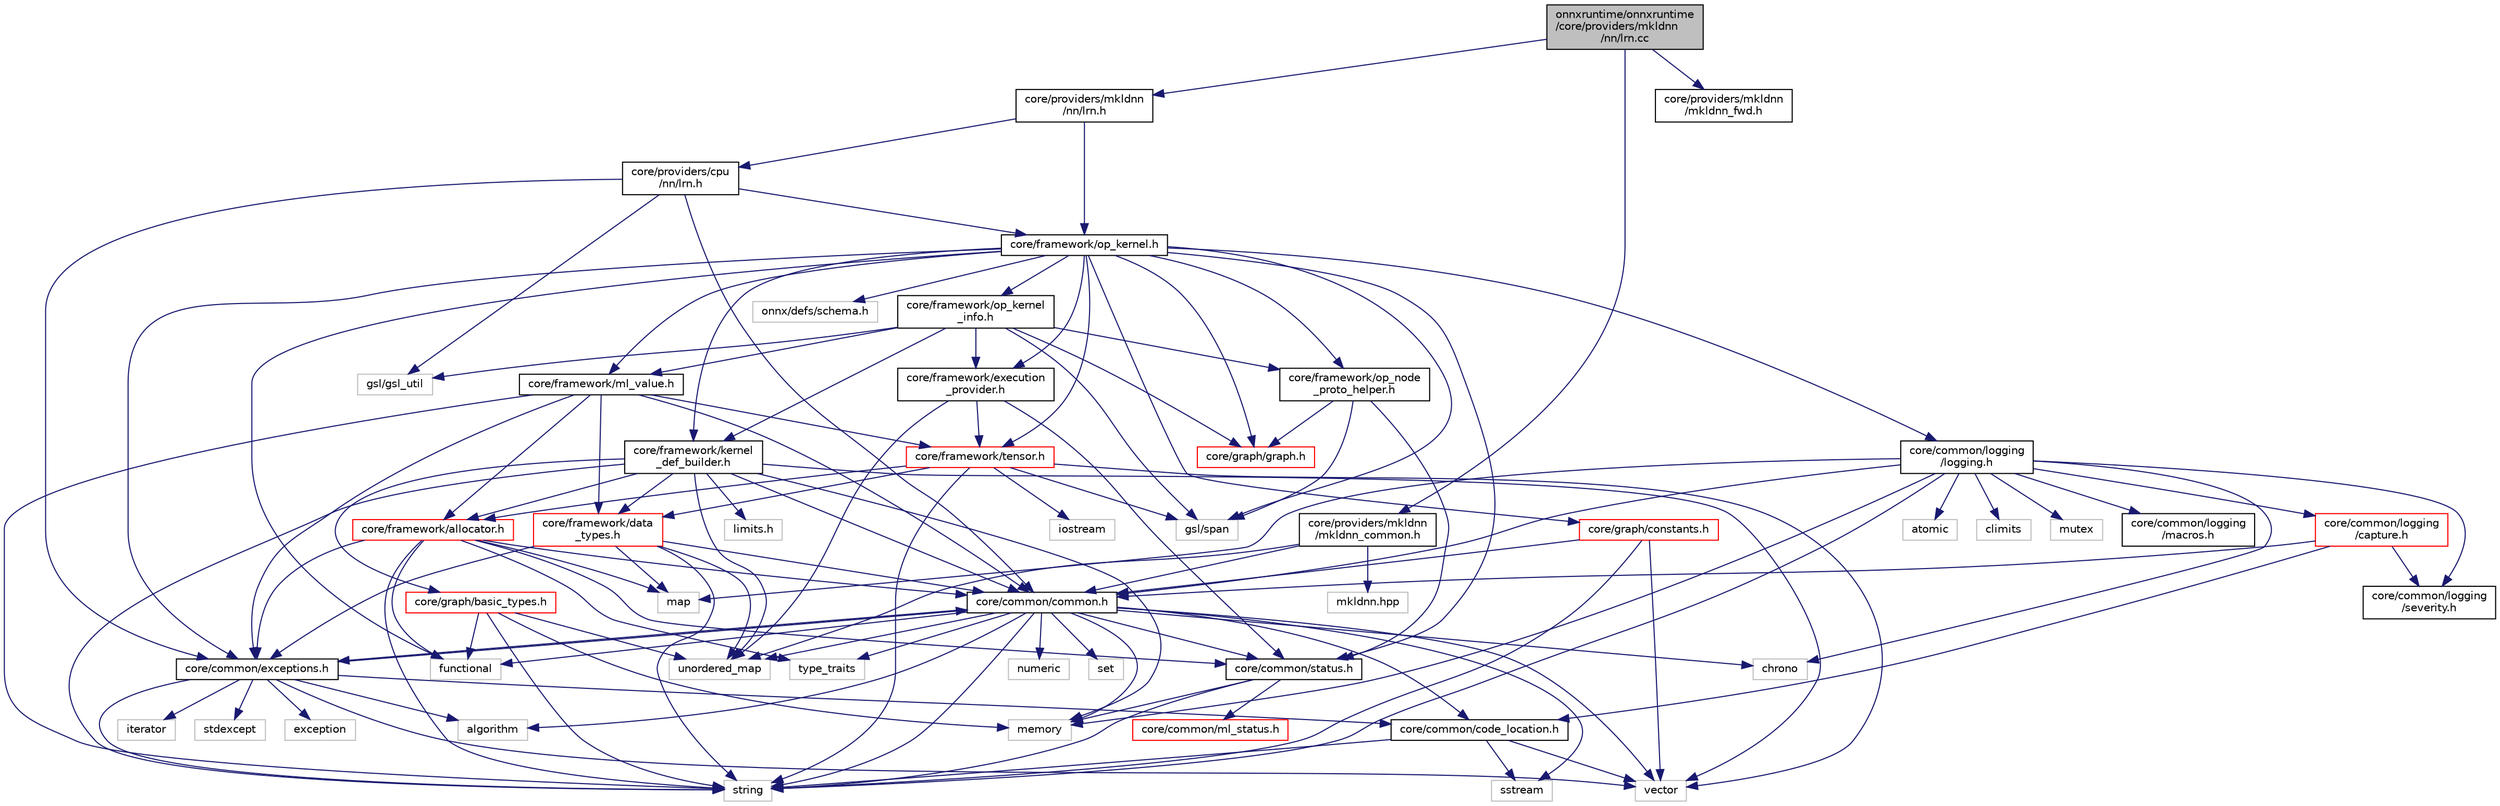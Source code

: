 digraph "onnxruntime/onnxruntime/core/providers/mkldnn/nn/lrn.cc"
{
  edge [fontname="Helvetica",fontsize="10",labelfontname="Helvetica",labelfontsize="10"];
  node [fontname="Helvetica",fontsize="10",shape=record];
  Node0 [label="onnxruntime/onnxruntime\l/core/providers/mkldnn\l/nn/lrn.cc",height=0.2,width=0.4,color="black", fillcolor="grey75", style="filled", fontcolor="black"];
  Node0 -> Node1 [color="midnightblue",fontsize="10",style="solid"];
  Node1 [label="core/providers/mkldnn\l/mkldnn_common.h",height=0.2,width=0.4,color="black", fillcolor="white", style="filled",URL="$mkldnn__common_8h.html"];
  Node1 -> Node2 [color="midnightblue",fontsize="10",style="solid"];
  Node2 [label="core/common/common.h",height=0.2,width=0.4,color="black", fillcolor="white", style="filled",URL="$include_2onnxruntime_2core_2common_2common_8h.html"];
  Node2 -> Node3 [color="midnightblue",fontsize="10",style="solid"];
  Node3 [label="algorithm",height=0.2,width=0.4,color="grey75", fillcolor="white", style="filled"];
  Node2 -> Node4 [color="midnightblue",fontsize="10",style="solid"];
  Node4 [label="functional",height=0.2,width=0.4,color="grey75", fillcolor="white", style="filled"];
  Node2 -> Node5 [color="midnightblue",fontsize="10",style="solid"];
  Node5 [label="memory",height=0.2,width=0.4,color="grey75", fillcolor="white", style="filled"];
  Node2 -> Node6 [color="midnightblue",fontsize="10",style="solid"];
  Node6 [label="numeric",height=0.2,width=0.4,color="grey75", fillcolor="white", style="filled"];
  Node2 -> Node7 [color="midnightblue",fontsize="10",style="solid"];
  Node7 [label="set",height=0.2,width=0.4,color="grey75", fillcolor="white", style="filled"];
  Node2 -> Node8 [color="midnightblue",fontsize="10",style="solid"];
  Node8 [label="sstream",height=0.2,width=0.4,color="grey75", fillcolor="white", style="filled"];
  Node2 -> Node9 [color="midnightblue",fontsize="10",style="solid"];
  Node9 [label="string",height=0.2,width=0.4,color="grey75", fillcolor="white", style="filled"];
  Node2 -> Node10 [color="midnightblue",fontsize="10",style="solid"];
  Node10 [label="type_traits",height=0.2,width=0.4,color="grey75", fillcolor="white", style="filled"];
  Node2 -> Node11 [color="midnightblue",fontsize="10",style="solid"];
  Node11 [label="unordered_map",height=0.2,width=0.4,color="grey75", fillcolor="white", style="filled"];
  Node2 -> Node12 [color="midnightblue",fontsize="10",style="solid"];
  Node12 [label="vector",height=0.2,width=0.4,color="grey75", fillcolor="white", style="filled"];
  Node2 -> Node13 [color="midnightblue",fontsize="10",style="solid"];
  Node13 [label="chrono",height=0.2,width=0.4,color="grey75", fillcolor="white", style="filled"];
  Node2 -> Node14 [color="midnightblue",fontsize="10",style="solid"];
  Node14 [label="core/common/code_location.h",height=0.2,width=0.4,color="black", fillcolor="white", style="filled",URL="$code__location_8h.html"];
  Node14 -> Node8 [color="midnightblue",fontsize="10",style="solid"];
  Node14 -> Node9 [color="midnightblue",fontsize="10",style="solid"];
  Node14 -> Node12 [color="midnightblue",fontsize="10",style="solid"];
  Node2 -> Node15 [color="midnightblue",fontsize="10",style="solid"];
  Node15 [label="core/common/exceptions.h",height=0.2,width=0.4,color="black", fillcolor="white", style="filled",URL="$exceptions_8h.html"];
  Node15 -> Node3 [color="midnightblue",fontsize="10",style="solid"];
  Node15 -> Node16 [color="midnightblue",fontsize="10",style="solid"];
  Node16 [label="exception",height=0.2,width=0.4,color="grey75", fillcolor="white", style="filled"];
  Node15 -> Node17 [color="midnightblue",fontsize="10",style="solid"];
  Node17 [label="iterator",height=0.2,width=0.4,color="grey75", fillcolor="white", style="filled"];
  Node15 -> Node18 [color="midnightblue",fontsize="10",style="solid"];
  Node18 [label="stdexcept",height=0.2,width=0.4,color="grey75", fillcolor="white", style="filled"];
  Node15 -> Node9 [color="midnightblue",fontsize="10",style="solid"];
  Node15 -> Node12 [color="midnightblue",fontsize="10",style="solid"];
  Node15 -> Node2 [color="midnightblue",fontsize="10",style="solid"];
  Node15 -> Node14 [color="midnightblue",fontsize="10",style="solid"];
  Node2 -> Node19 [color="midnightblue",fontsize="10",style="solid"];
  Node19 [label="core/common/status.h",height=0.2,width=0.4,color="black", fillcolor="white", style="filled",URL="$status_8h.html"];
  Node19 -> Node5 [color="midnightblue",fontsize="10",style="solid"];
  Node19 -> Node9 [color="midnightblue",fontsize="10",style="solid"];
  Node19 -> Node20 [color="midnightblue",fontsize="10",style="solid"];
  Node20 [label="core/common/ml_status.h",height=0.2,width=0.4,color="red", fillcolor="white", style="filled",URL="$ml__status_8h.html"];
  Node1 -> Node22 [color="midnightblue",fontsize="10",style="solid"];
  Node22 [label="mkldnn.hpp",height=0.2,width=0.4,color="grey75", fillcolor="white", style="filled"];
  Node1 -> Node11 [color="midnightblue",fontsize="10",style="solid"];
  Node0 -> Node23 [color="midnightblue",fontsize="10",style="solid"];
  Node23 [label="core/providers/mkldnn\l/nn/lrn.h",height=0.2,width=0.4,color="black", fillcolor="white", style="filled",URL="$mkldnn_2nn_2lrn_8h.html"];
  Node23 -> Node24 [color="midnightblue",fontsize="10",style="solid"];
  Node24 [label="core/framework/op_kernel.h",height=0.2,width=0.4,color="black", fillcolor="white", style="filled",URL="$op__kernel_8h.html"];
  Node24 -> Node4 [color="midnightblue",fontsize="10",style="solid"];
  Node24 -> Node15 [color="midnightblue",fontsize="10",style="solid"];
  Node24 -> Node25 [color="midnightblue",fontsize="10",style="solid"];
  Node25 [label="core/common/logging\l/logging.h",height=0.2,width=0.4,color="black", fillcolor="white", style="filled",URL="$logging_8h.html"];
  Node25 -> Node26 [color="midnightblue",fontsize="10",style="solid"];
  Node26 [label="atomic",height=0.2,width=0.4,color="grey75", fillcolor="white", style="filled"];
  Node25 -> Node13 [color="midnightblue",fontsize="10",style="solid"];
  Node25 -> Node27 [color="midnightblue",fontsize="10",style="solid"];
  Node27 [label="climits",height=0.2,width=0.4,color="grey75", fillcolor="white", style="filled"];
  Node25 -> Node28 [color="midnightblue",fontsize="10",style="solid"];
  Node28 [label="map",height=0.2,width=0.4,color="grey75", fillcolor="white", style="filled"];
  Node25 -> Node5 [color="midnightblue",fontsize="10",style="solid"];
  Node25 -> Node29 [color="midnightblue",fontsize="10",style="solid"];
  Node29 [label="mutex",height=0.2,width=0.4,color="grey75", fillcolor="white", style="filled"];
  Node25 -> Node9 [color="midnightblue",fontsize="10",style="solid"];
  Node25 -> Node2 [color="midnightblue",fontsize="10",style="solid"];
  Node25 -> Node30 [color="midnightblue",fontsize="10",style="solid"];
  Node30 [label="core/common/logging\l/capture.h",height=0.2,width=0.4,color="red", fillcolor="white", style="filled",URL="$capture_8h.html"];
  Node30 -> Node2 [color="midnightblue",fontsize="10",style="solid"];
  Node30 -> Node14 [color="midnightblue",fontsize="10",style="solid"];
  Node30 -> Node32 [color="midnightblue",fontsize="10",style="solid"];
  Node32 [label="core/common/logging\l/severity.h",height=0.2,width=0.4,color="black", fillcolor="white", style="filled",URL="$severity_8h.html"];
  Node25 -> Node32 [color="midnightblue",fontsize="10",style="solid"];
  Node25 -> Node33 [color="midnightblue",fontsize="10",style="solid"];
  Node33 [label="core/common/logging\l/macros.h",height=0.2,width=0.4,color="black", fillcolor="white", style="filled",URL="$macros_8h.html"];
  Node24 -> Node19 [color="midnightblue",fontsize="10",style="solid"];
  Node24 -> Node34 [color="midnightblue",fontsize="10",style="solid"];
  Node34 [label="core/framework/execution\l_provider.h",height=0.2,width=0.4,color="black", fillcolor="white", style="filled",URL="$execution__provider_8h.html"];
  Node34 -> Node11 [color="midnightblue",fontsize="10",style="solid"];
  Node34 -> Node19 [color="midnightblue",fontsize="10",style="solid"];
  Node34 -> Node35 [color="midnightblue",fontsize="10",style="solid"];
  Node35 [label="core/framework/tensor.h",height=0.2,width=0.4,color="red", fillcolor="white", style="filled",URL="$tensor_8h.html"];
  Node35 -> Node36 [color="midnightblue",fontsize="10",style="solid"];
  Node36 [label="iostream",height=0.2,width=0.4,color="grey75", fillcolor="white", style="filled"];
  Node35 -> Node9 [color="midnightblue",fontsize="10",style="solid"];
  Node35 -> Node12 [color="midnightblue",fontsize="10",style="solid"];
  Node35 -> Node37 [color="midnightblue",fontsize="10",style="solid"];
  Node37 [label="gsl/span",height=0.2,width=0.4,color="grey75", fillcolor="white", style="filled"];
  Node35 -> Node38 [color="midnightblue",fontsize="10",style="solid"];
  Node38 [label="core/framework/allocator.h",height=0.2,width=0.4,color="red", fillcolor="white", style="filled",URL="$framework_2allocator_8h.html"];
  Node38 -> Node4 [color="midnightblue",fontsize="10",style="solid"];
  Node38 -> Node28 [color="midnightblue",fontsize="10",style="solid"];
  Node38 -> Node9 [color="midnightblue",fontsize="10",style="solid"];
  Node38 -> Node10 [color="midnightblue",fontsize="10",style="solid"];
  Node38 -> Node2 [color="midnightblue",fontsize="10",style="solid"];
  Node38 -> Node15 [color="midnightblue",fontsize="10",style="solid"];
  Node38 -> Node19 [color="midnightblue",fontsize="10",style="solid"];
  Node35 -> Node48 [color="midnightblue",fontsize="10",style="solid"];
  Node48 [label="core/framework/data\l_types.h",height=0.2,width=0.4,color="red", fillcolor="white", style="filled",URL="$data__types_8h.html"];
  Node48 -> Node9 [color="midnightblue",fontsize="10",style="solid"];
  Node48 -> Node11 [color="midnightblue",fontsize="10",style="solid"];
  Node48 -> Node28 [color="midnightblue",fontsize="10",style="solid"];
  Node48 -> Node2 [color="midnightblue",fontsize="10",style="solid"];
  Node48 -> Node15 [color="midnightblue",fontsize="10",style="solid"];
  Node24 -> Node52 [color="midnightblue",fontsize="10",style="solid"];
  Node52 [label="core/framework/kernel\l_def_builder.h",height=0.2,width=0.4,color="black", fillcolor="white", style="filled",URL="$kernel__def__builder_8h.html"];
  Node52 -> Node5 [color="midnightblue",fontsize="10",style="solid"];
  Node52 -> Node9 [color="midnightblue",fontsize="10",style="solid"];
  Node52 -> Node11 [color="midnightblue",fontsize="10",style="solid"];
  Node52 -> Node12 [color="midnightblue",fontsize="10",style="solid"];
  Node52 -> Node53 [color="midnightblue",fontsize="10",style="solid"];
  Node53 [label="limits.h",height=0.2,width=0.4,color="grey75", fillcolor="white", style="filled"];
  Node52 -> Node2 [color="midnightblue",fontsize="10",style="solid"];
  Node52 -> Node41 [color="midnightblue",fontsize="10",style="solid"];
  Node41 [label="core/graph/basic_types.h",height=0.2,width=0.4,color="red", fillcolor="white", style="filled",URL="$basic__types_8h.html"];
  Node41 -> Node11 [color="midnightblue",fontsize="10",style="solid"];
  Node41 -> Node9 [color="midnightblue",fontsize="10",style="solid"];
  Node41 -> Node5 [color="midnightblue",fontsize="10",style="solid"];
  Node41 -> Node4 [color="midnightblue",fontsize="10",style="solid"];
  Node52 -> Node48 [color="midnightblue",fontsize="10",style="solid"];
  Node52 -> Node38 [color="midnightblue",fontsize="10",style="solid"];
  Node24 -> Node54 [color="midnightblue",fontsize="10",style="solid"];
  Node54 [label="core/framework/ml_value.h",height=0.2,width=0.4,color="black", fillcolor="white", style="filled",URL="$ml__value_8h.html"];
  Node54 -> Node9 [color="midnightblue",fontsize="10",style="solid"];
  Node54 -> Node2 [color="midnightblue",fontsize="10",style="solid"];
  Node54 -> Node15 [color="midnightblue",fontsize="10",style="solid"];
  Node54 -> Node38 [color="midnightblue",fontsize="10",style="solid"];
  Node54 -> Node48 [color="midnightblue",fontsize="10",style="solid"];
  Node54 -> Node35 [color="midnightblue",fontsize="10",style="solid"];
  Node24 -> Node55 [color="midnightblue",fontsize="10",style="solid"];
  Node55 [label="core/framework/op_kernel\l_info.h",height=0.2,width=0.4,color="black", fillcolor="white", style="filled",URL="$op__kernel__info_8h.html"];
  Node55 -> Node34 [color="midnightblue",fontsize="10",style="solid"];
  Node55 -> Node52 [color="midnightblue",fontsize="10",style="solid"];
  Node55 -> Node54 [color="midnightblue",fontsize="10",style="solid"];
  Node55 -> Node56 [color="midnightblue",fontsize="10",style="solid"];
  Node56 [label="core/framework/op_node\l_proto_helper.h",height=0.2,width=0.4,color="black", fillcolor="white", style="filled",URL="$op__node__proto__helper_8h.html"];
  Node56 -> Node19 [color="midnightblue",fontsize="10",style="solid"];
  Node56 -> Node57 [color="midnightblue",fontsize="10",style="solid"];
  Node57 [label="core/graph/graph.h",height=0.2,width=0.4,color="red", fillcolor="white", style="filled",URL="$graph_8h.html"];
  Node56 -> Node37 [color="midnightblue",fontsize="10",style="solid"];
  Node55 -> Node57 [color="midnightblue",fontsize="10",style="solid"];
  Node55 -> Node37 [color="midnightblue",fontsize="10",style="solid"];
  Node55 -> Node69 [color="midnightblue",fontsize="10",style="solid"];
  Node69 [label="gsl/gsl_util",height=0.2,width=0.4,color="grey75", fillcolor="white", style="filled"];
  Node24 -> Node56 [color="midnightblue",fontsize="10",style="solid"];
  Node24 -> Node35 [color="midnightblue",fontsize="10",style="solid"];
  Node24 -> Node62 [color="midnightblue",fontsize="10",style="solid"];
  Node62 [label="core/graph/constants.h",height=0.2,width=0.4,color="red", fillcolor="white", style="filled",URL="$constants_8h.html"];
  Node62 -> Node9 [color="midnightblue",fontsize="10",style="solid"];
  Node62 -> Node12 [color="midnightblue",fontsize="10",style="solid"];
  Node62 -> Node2 [color="midnightblue",fontsize="10",style="solid"];
  Node24 -> Node57 [color="midnightblue",fontsize="10",style="solid"];
  Node24 -> Node37 [color="midnightblue",fontsize="10",style="solid"];
  Node24 -> Node66 [color="midnightblue",fontsize="10",style="solid"];
  Node66 [label="onnx/defs/schema.h",height=0.2,width=0.4,color="grey75", fillcolor="white", style="filled"];
  Node23 -> Node71 [color="midnightblue",fontsize="10",style="solid"];
  Node71 [label="core/providers/cpu\l/nn/lrn.h",height=0.2,width=0.4,color="black", fillcolor="white", style="filled",URL="$cpu_2nn_2lrn_8h.html"];
  Node71 -> Node69 [color="midnightblue",fontsize="10",style="solid"];
  Node71 -> Node2 [color="midnightblue",fontsize="10",style="solid"];
  Node71 -> Node15 [color="midnightblue",fontsize="10",style="solid"];
  Node71 -> Node24 [color="midnightblue",fontsize="10",style="solid"];
  Node0 -> Node72 [color="midnightblue",fontsize="10",style="solid"];
  Node72 [label="core/providers/mkldnn\l/mkldnn_fwd.h",height=0.2,width=0.4,color="black", fillcolor="white", style="filled",URL="$mkldnn__fwd_8h.html"];
}
